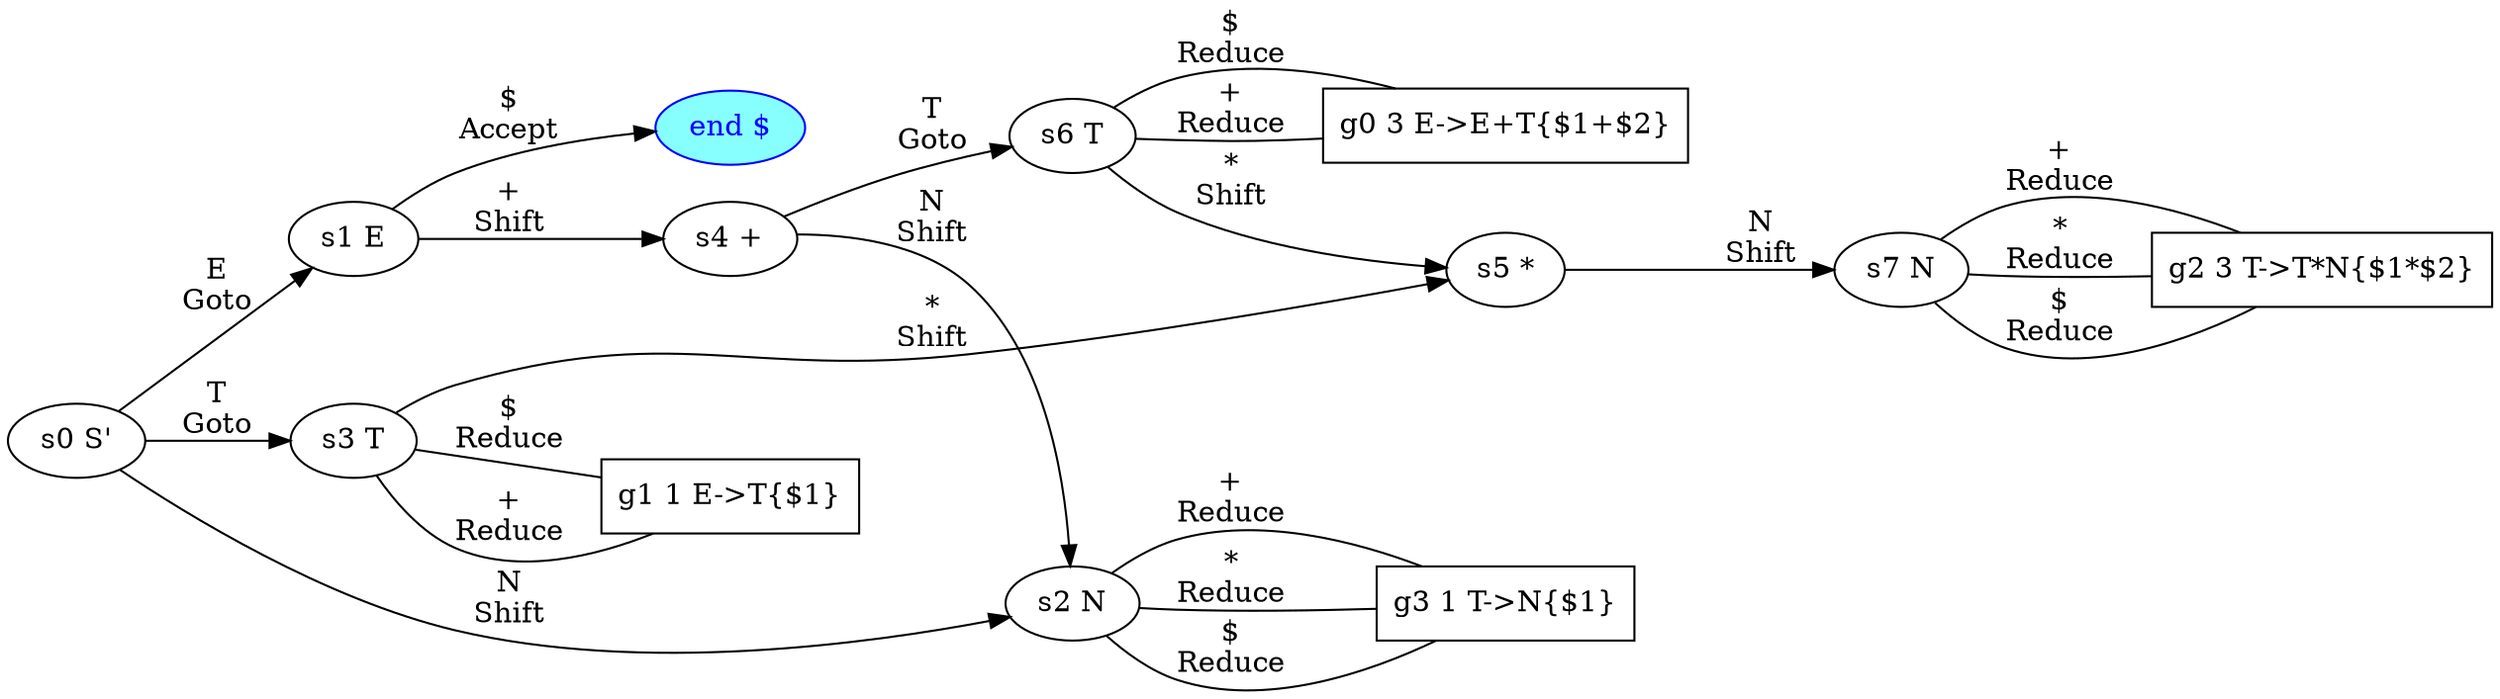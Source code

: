 digraph G{graph [rankdir=LR];
g0[label="g0 3 E->E+T{$1+$2}" shape=box];
g1[label="g1 1 E->T{$1}" shape=box];
g2[label="g2 3 T->T*N{$1*$2}" shape=box];
g3[label="g3 1 T->N{$1}" shape=box];
s0[label="s0 S'"];
s1[label="s1 E"];
s2[label="s2 N"];
s3[label="s3 T"];
s4[label="s4 +"];
s5[label="s5 *"];
s6[label="s6 T"];
s7[label="s7 N"];
end[label="end $",fontcolor=blue,color=blue,fillcolor="#88ffff", style=filled];
s0->s2[label="N
Shift"];
s0->s1[label="E
Goto"];
s0->s3[label="T
Goto"];
s1->s4[label="+
Shift"];
s1->end[label="$
Accept"];
s2->g3[label="+
Reduce",dir=none];
s2->g3[label="*
Reduce",dir=none];
s2->g3[label="$
Reduce",dir=none];
s3->g1[label="+
Reduce",dir=none];
s3->s5[label="*
Shift"];
s3->g1[label="$
Reduce",dir=none];
s4->s2[label="N
Shift"];
s4->s6[label="T
Goto"];
s5->s7[label="N
Shift"];
s6->g0[label="+
Reduce",dir=none];
s6->s5[label="*
Shift"];
s6->g0[label="$
Reduce",dir=none];
s7->g2[label="+
Reduce",dir=none];
s7->g2[label="*
Reduce",dir=none];
s7->g2[label="$
Reduce",dir=none];
}
